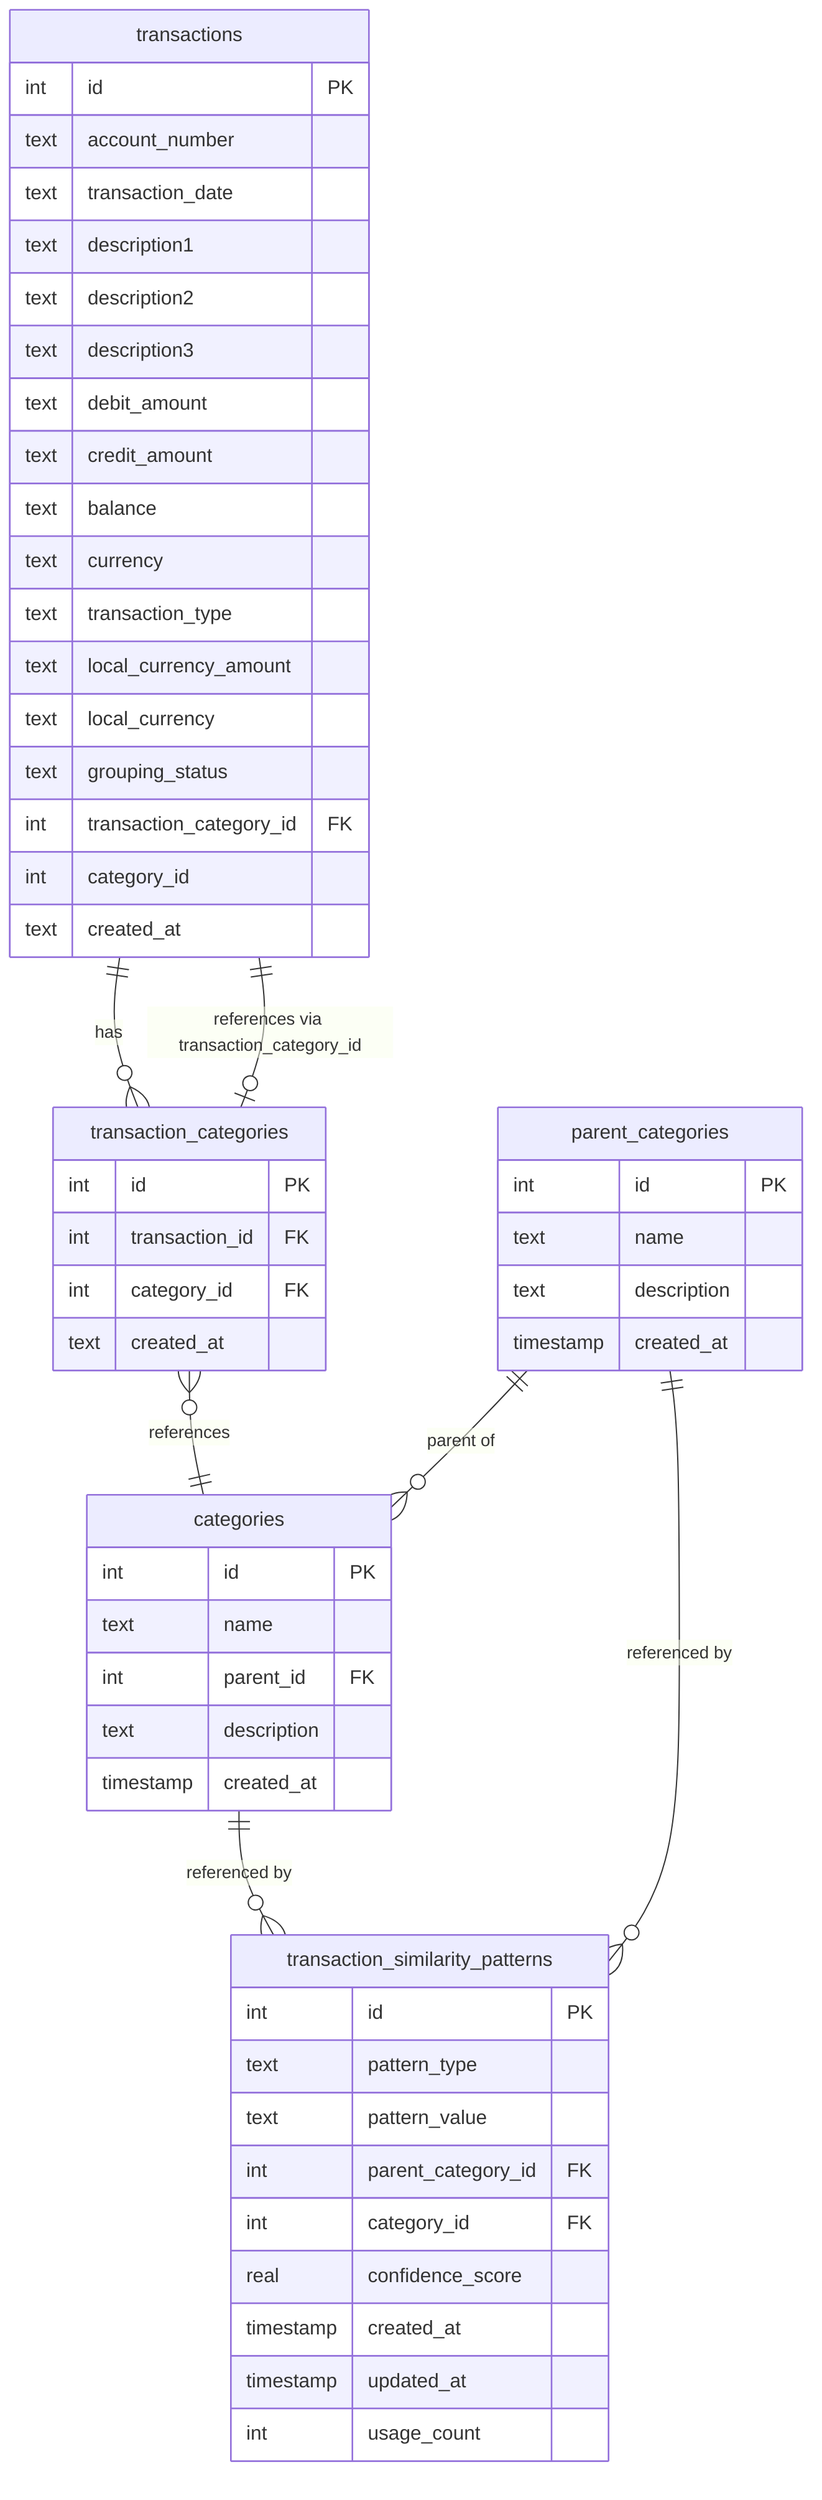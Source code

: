erDiagram
    transactions {
        int id PK
        text account_number
        text transaction_date
        text description1
        text description2
        text description3
        text debit_amount
        text credit_amount
        text balance
        text currency
        text transaction_type
        text local_currency_amount
        text local_currency
        text grouping_status
        int transaction_category_id FK
        int category_id
        text created_at
    }
    
    parent_categories {
        int id PK
        text name
        text description
        timestamp created_at
    }
    
    categories {
        int id PK
        text name
        int parent_id FK
        text description
        timestamp created_at
    }
    
    transaction_categories {
        int id PK
        int transaction_id FK
        int category_id FK
        text created_at
    }
    
    transaction_similarity_patterns {
        int id PK
        text pattern_type
        text pattern_value
        int parent_category_id FK
        int category_id FK
        real confidence_score
        timestamp created_at
        timestamp updated_at
        int usage_count
    }
    
    transactions ||--o{ transaction_categories : "has"
    transaction_categories }o--|| categories : "references"
    transactions ||--o| transaction_categories : "references via transaction_category_id"
    parent_categories ||--o{ categories : "parent of"
    categories ||--o{ transaction_similarity_patterns : "referenced by"
    parent_categories ||--o{ transaction_similarity_patterns : "referenced by"